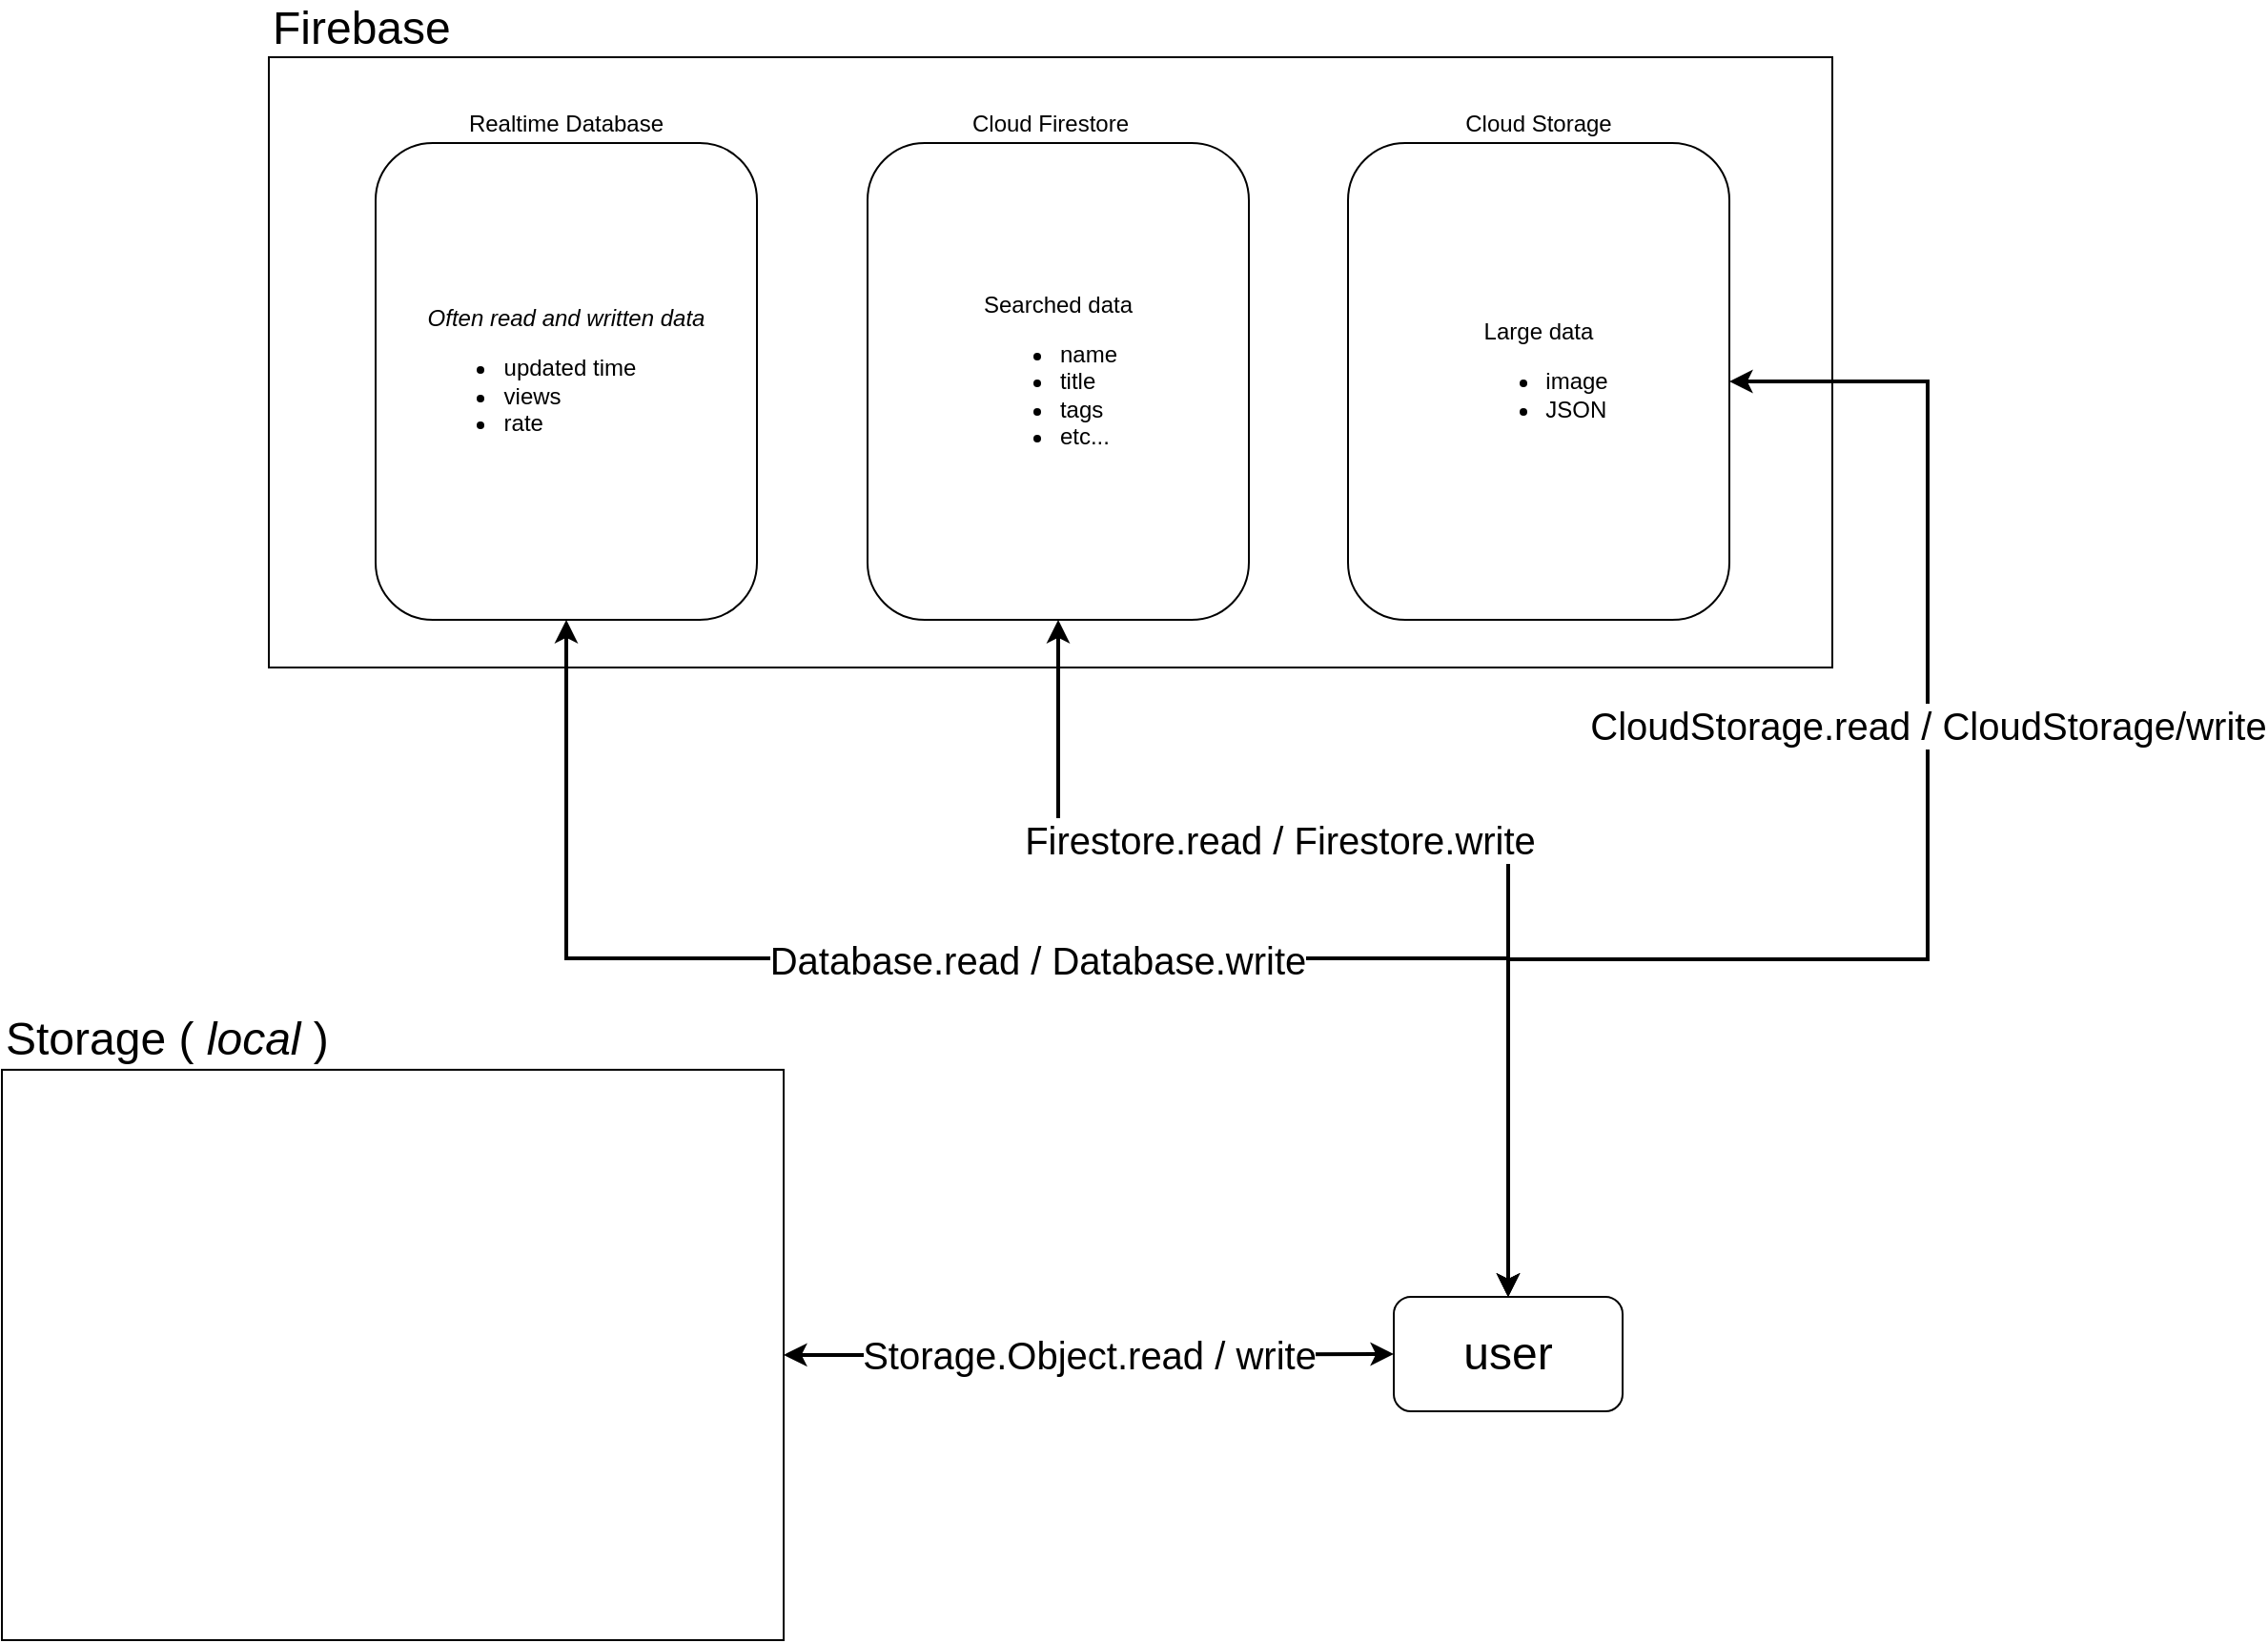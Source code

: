 <mxfile version="13.7.1" type="github"><diagram id="hURChrOUA-GHlVuBr3dU" name="Page-1"><mxGraphModel dx="2142" dy="1195" grid="1" gridSize="10" guides="1" tooltips="1" connect="1" arrows="1" fold="1" page="1" pageScale="1" pageWidth="827" pageHeight="1169" math="0" shadow="0"><root><mxCell id="0"/><mxCell id="1" parent="0"/><mxCell id="L6wEqNeLjhfNtvu2cPjd-1" value="" style="group" vertex="1" connectable="0" parent="1"><mxGeometry x="40" y="40" width="820" height="350" as="geometry"/></mxCell><mxCell id="L6wEqNeLjhfNtvu2cPjd-2" value="" style="rounded=0;whiteSpace=wrap;html=1;" vertex="1" parent="L6wEqNeLjhfNtvu2cPjd-1"><mxGeometry y="30" width="820" height="320" as="geometry"/></mxCell><mxCell id="L6wEqNeLjhfNtvu2cPjd-3" value="&lt;font style=&quot;font-size: 24px&quot;&gt;Firebase&lt;/font&gt;" style="text;html=1;strokeColor=none;fillColor=none;align=left;verticalAlign=middle;whiteSpace=wrap;rounded=0;" vertex="1" parent="L6wEqNeLjhfNtvu2cPjd-1"><mxGeometry width="820" height="30" as="geometry"/></mxCell><mxCell id="L6wEqNeLjhfNtvu2cPjd-4" value="" style="group;fontStyle=0" vertex="1" connectable="0" parent="L6wEqNeLjhfNtvu2cPjd-1"><mxGeometry x="56" y="55" width="200" height="270" as="geometry"/></mxCell><mxCell id="L6wEqNeLjhfNtvu2cPjd-5" value="&lt;div&gt;&lt;i&gt;Often read and written data&lt;/i&gt;&lt;/div&gt;&lt;ul&gt;&lt;li style=&quot;text-align: left&quot;&gt;&lt;span&gt;updated time&lt;/span&gt;&lt;/li&gt;&lt;li style=&quot;text-align: left&quot;&gt;&lt;span&gt;views&lt;/span&gt;&lt;/li&gt;&lt;li style=&quot;text-align: left&quot;&gt;rate&lt;/li&gt;&lt;/ul&gt;" style="rounded=1;whiteSpace=wrap;html=1;align=center;" vertex="1" parent="L6wEqNeLjhfNtvu2cPjd-4"><mxGeometry y="20" width="200" height="250" as="geometry"/></mxCell><mxCell id="L6wEqNeLjhfNtvu2cPjd-6" value="Realtime Database" style="text;html=1;strokeColor=none;fillColor=none;align=center;verticalAlign=middle;whiteSpace=wrap;rounded=0;" vertex="1" parent="L6wEqNeLjhfNtvu2cPjd-4"><mxGeometry width="200" height="20" as="geometry"/></mxCell><mxCell id="L6wEqNeLjhfNtvu2cPjd-7" value="" style="group" vertex="1" connectable="0" parent="L6wEqNeLjhfNtvu2cPjd-1"><mxGeometry x="566" y="55" width="200" height="270" as="geometry"/></mxCell><mxCell id="L6wEqNeLjhfNtvu2cPjd-8" value="Cloud Storage" style="text;html=1;strokeColor=none;fillColor=none;align=center;verticalAlign=middle;whiteSpace=wrap;rounded=0;" vertex="1" parent="L6wEqNeLjhfNtvu2cPjd-7"><mxGeometry width="200" height="20" as="geometry"/></mxCell><mxCell id="L6wEqNeLjhfNtvu2cPjd-9" value="&lt;div&gt;Large data&lt;/div&gt;&lt;div style=&quot;text-align: left&quot;&gt;&lt;ul&gt;&lt;li&gt;image&lt;/li&gt;&lt;li&gt;JSON&lt;/li&gt;&lt;/ul&gt;&lt;/div&gt;" style="rounded=1;whiteSpace=wrap;html=1;align=center;" vertex="1" parent="L6wEqNeLjhfNtvu2cPjd-7"><mxGeometry y="20" width="200" height="250" as="geometry"/></mxCell><mxCell id="L6wEqNeLjhfNtvu2cPjd-10" value="&lt;div&gt;Searched data&lt;/div&gt;&lt;ul&gt;&lt;li style=&quot;text-align: left&quot;&gt;name&lt;/li&gt;&lt;li style=&quot;text-align: left&quot;&gt;title&lt;/li&gt;&lt;li style=&quot;text-align: left&quot;&gt;tags&lt;/li&gt;&lt;li style=&quot;text-align: left&quot;&gt;etc...&lt;/li&gt;&lt;/ul&gt;" style="rounded=1;whiteSpace=wrap;html=1;align=center;" vertex="1" parent="L6wEqNeLjhfNtvu2cPjd-1"><mxGeometry x="314" y="75" width="200" height="250" as="geometry"/></mxCell><mxCell id="L6wEqNeLjhfNtvu2cPjd-11" value="" style="group" vertex="1" connectable="0" parent="L6wEqNeLjhfNtvu2cPjd-1"><mxGeometry x="310" y="55" width="200" height="265" as="geometry"/></mxCell><mxCell id="L6wEqNeLjhfNtvu2cPjd-12" value="Cloud Firestore" style="text;html=1;strokeColor=none;fillColor=none;align=center;verticalAlign=middle;whiteSpace=wrap;rounded=0;" vertex="1" parent="L6wEqNeLjhfNtvu2cPjd-11"><mxGeometry width="200" height="19.63" as="geometry"/></mxCell><mxCell id="L6wEqNeLjhfNtvu2cPjd-13" value="" style="group" vertex="1" connectable="0" parent="1"><mxGeometry x="-100" y="570" width="410" height="330" as="geometry"/></mxCell><mxCell id="L6wEqNeLjhfNtvu2cPjd-14" value="" style="rounded=0;whiteSpace=wrap;html=1;" vertex="1" parent="L6wEqNeLjhfNtvu2cPjd-13"><mxGeometry y="30.938" width="410.0" height="299.062" as="geometry"/></mxCell><mxCell id="L6wEqNeLjhfNtvu2cPjd-15" value="&lt;font style=&quot;font-size: 24px&quot;&gt;Storage (&lt;i&gt; local &lt;/i&gt;)&lt;/font&gt;" style="text;html=1;strokeColor=none;fillColor=none;align=left;verticalAlign=middle;whiteSpace=wrap;rounded=0;" vertex="1" parent="L6wEqNeLjhfNtvu2cPjd-13"><mxGeometry width="410.0" height="30.938" as="geometry"/></mxCell><mxCell id="L6wEqNeLjhfNtvu2cPjd-16" value="&lt;font style=&quot;font-size: 24px&quot;&gt;user&lt;/font&gt;" style="rounded=1;whiteSpace=wrap;html=1;" vertex="1" parent="1"><mxGeometry x="630" y="720" width="120" height="60" as="geometry"/></mxCell><mxCell id="L6wEqNeLjhfNtvu2cPjd-17" value="&lt;font style=&quot;font-size: 20px&quot;&gt;Database.read / Database.write&lt;/font&gt;" style="edgeStyle=orthogonalEdgeStyle;rounded=0;orthogonalLoop=1;jettySize=auto;html=1;exitX=0.5;exitY=1;exitDx=0;exitDy=0;entryX=0.5;entryY=0;entryDx=0;entryDy=0;strokeWidth=2;startArrow=classic;startFill=1;" edge="1" parent="1" source="L6wEqNeLjhfNtvu2cPjd-5" target="L6wEqNeLjhfNtvu2cPjd-16"><mxGeometry relative="1" as="geometry"/></mxCell><mxCell id="L6wEqNeLjhfNtvu2cPjd-22" value="&lt;font style=&quot;font-size: 20px&quot;&gt;Firestore.read / Firestore.write&lt;/font&gt;" style="edgeStyle=orthogonalEdgeStyle;rounded=0;orthogonalLoop=1;jettySize=auto;html=1;entryX=0.5;entryY=0;entryDx=0;entryDy=0;startArrow=classic;startFill=1;strokeWidth=2;" edge="1" parent="1" source="L6wEqNeLjhfNtvu2cPjd-10" target="L6wEqNeLjhfNtvu2cPjd-16"><mxGeometry x="-0.218" relative="1" as="geometry"><Array as="points"><mxPoint x="454" y="480"/><mxPoint x="690" y="480"/></Array><mxPoint as="offset"/></mxGeometry></mxCell><mxCell id="L6wEqNeLjhfNtvu2cPjd-23" value="&lt;font style=&quot;font-size: 20px&quot;&gt;CloudStorage.read / CloudStorage/write&lt;/font&gt;" style="edgeStyle=orthogonalEdgeStyle;rounded=0;orthogonalLoop=1;jettySize=auto;html=1;entryX=0.5;entryY=0;entryDx=0;entryDy=0;startArrow=classic;startFill=1;strokeWidth=2;exitX=1;exitY=0.5;exitDx=0;exitDy=0;" edge="1" parent="1" source="L6wEqNeLjhfNtvu2cPjd-9" target="L6wEqNeLjhfNtvu2cPjd-16"><mxGeometry x="-0.293" relative="1" as="geometry"><Array as="points"><mxPoint x="910" y="240"/><mxPoint x="910" y="543"/><mxPoint x="690" y="543"/></Array><mxPoint as="offset"/></mxGeometry></mxCell><mxCell id="L6wEqNeLjhfNtvu2cPjd-24" value="&lt;font style=&quot;font-size: 20px&quot;&gt;Storage.Object.read / write&lt;/font&gt;" style="edgeStyle=orthogonalEdgeStyle;rounded=0;orthogonalLoop=1;jettySize=auto;html=1;startArrow=classic;startFill=1;strokeWidth=2;" edge="1" parent="1" source="L6wEqNeLjhfNtvu2cPjd-14" target="L6wEqNeLjhfNtvu2cPjd-16"><mxGeometry relative="1" as="geometry"/></mxCell></root></mxGraphModel></diagram></mxfile>